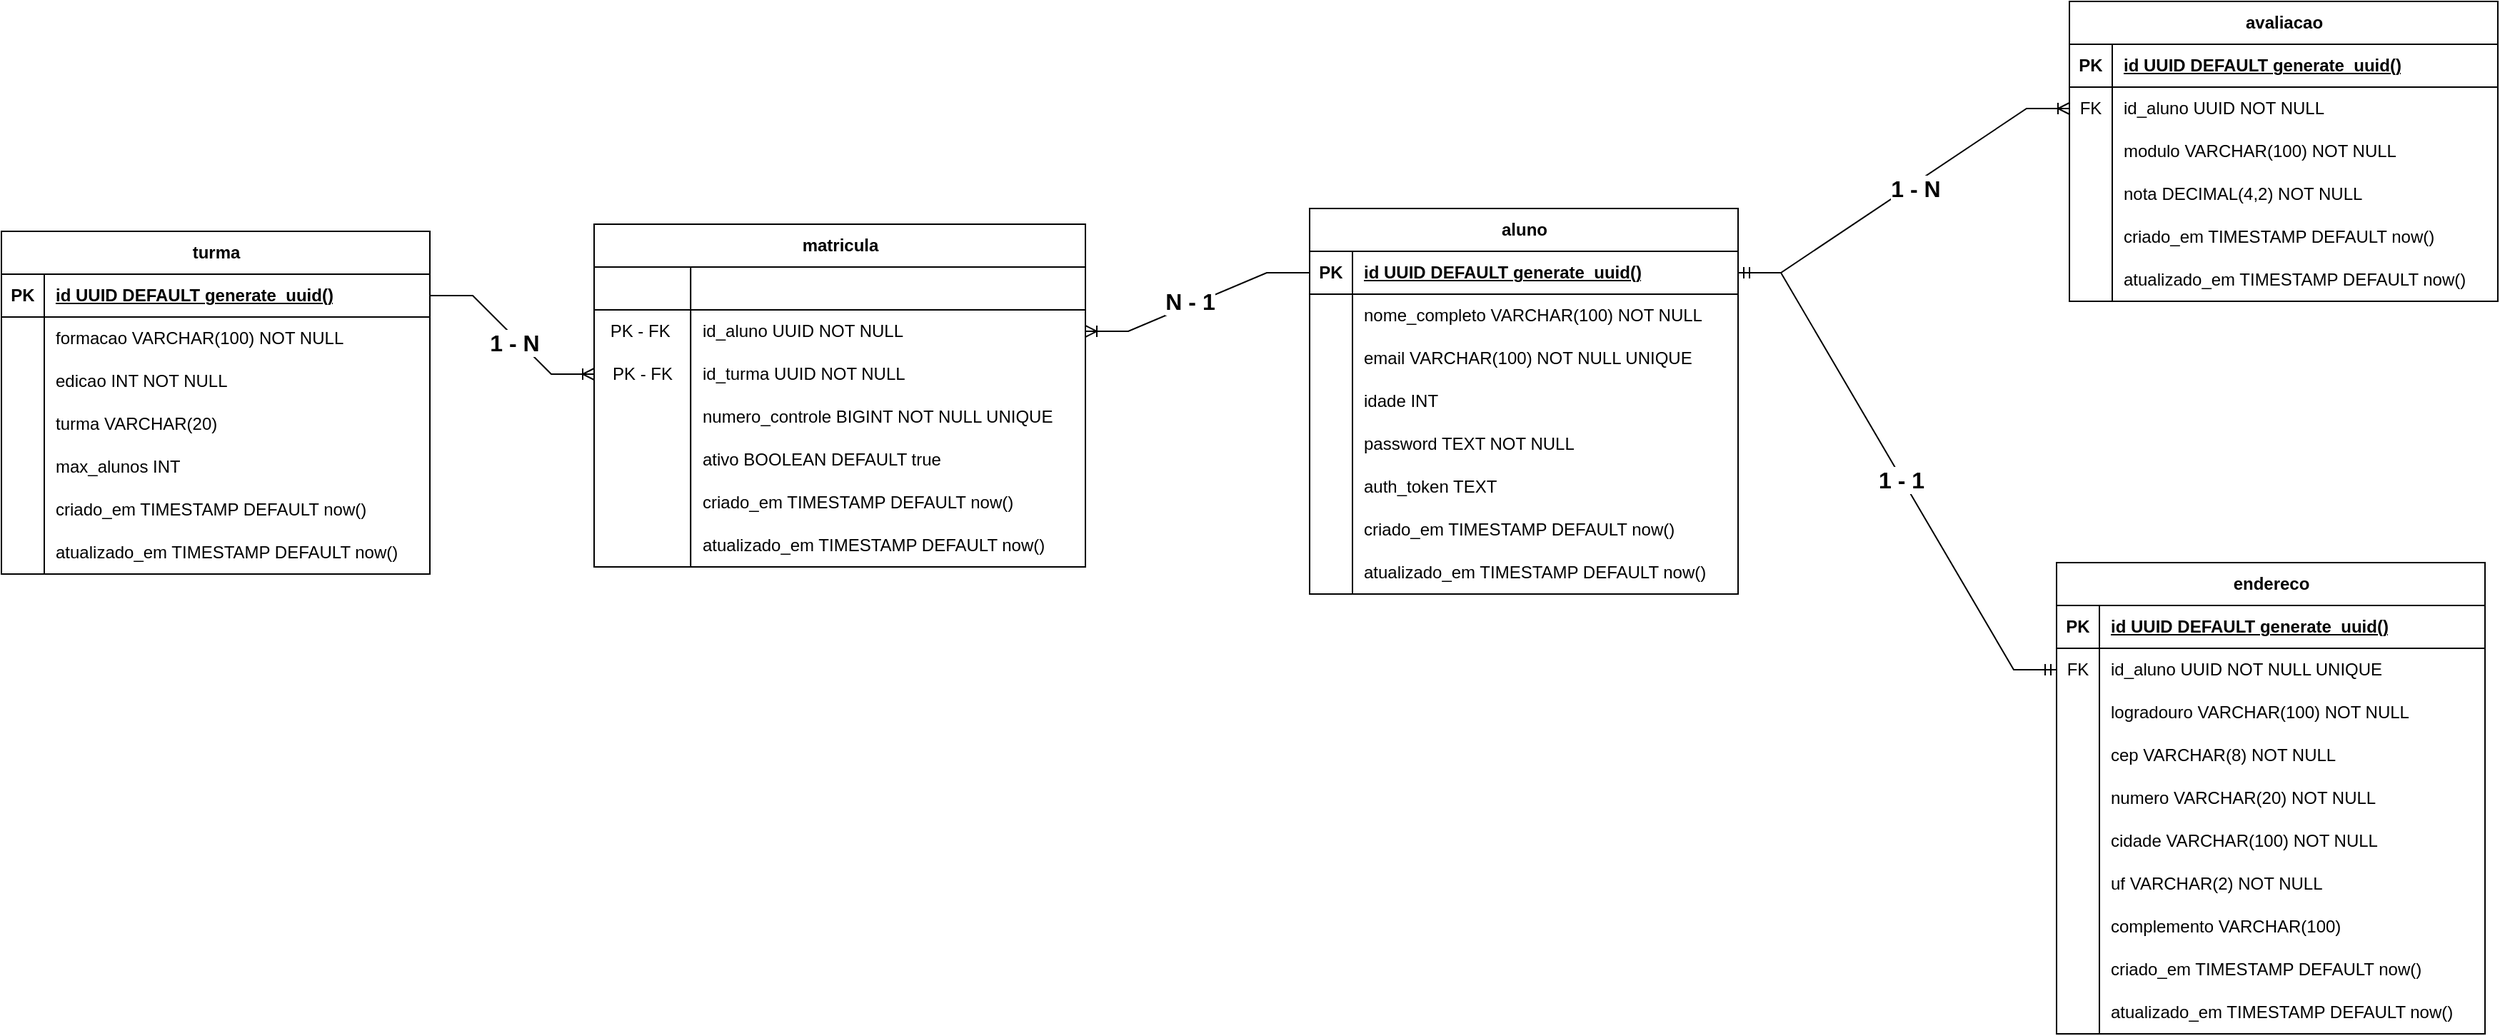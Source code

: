 <mxfile>
    <diagram name="Página-1" id="MQckvQsG49HHgghjXmhb">
        <mxGraphModel dx="1699" dy="747" grid="0" gridSize="10" guides="0" tooltips="1" connect="1" arrows="1" fold="1" page="0" pageScale="1" pageWidth="827" pageHeight="1169" math="0" shadow="0">
            <root>
                <mxCell id="0"/>
                <mxCell id="1" parent="0"/>
                <mxCell id="dk0z6_nSJrX1rPPUBmj8-1" value="aluno" style="shape=table;startSize=30;container=1;collapsible=1;childLayout=tableLayout;fixedRows=1;rowLines=0;fontStyle=1;align=center;resizeLast=1;html=1;" parent="1" vertex="1">
                    <mxGeometry x="-260" y="90" width="300" height="270" as="geometry"/>
                </mxCell>
                <mxCell id="dk0z6_nSJrX1rPPUBmj8-2" value="" style="shape=tableRow;horizontal=0;startSize=0;swimlaneHead=0;swimlaneBody=0;fillColor=none;collapsible=0;dropTarget=0;points=[[0,0.5],[1,0.5]];portConstraint=eastwest;top=0;left=0;right=0;bottom=1;" parent="dk0z6_nSJrX1rPPUBmj8-1" vertex="1">
                    <mxGeometry y="30" width="300" height="30" as="geometry"/>
                </mxCell>
                <mxCell id="dk0z6_nSJrX1rPPUBmj8-3" value="PK" style="shape=partialRectangle;connectable=0;fillColor=none;top=0;left=0;bottom=0;right=0;fontStyle=1;overflow=hidden;whiteSpace=wrap;html=1;" parent="dk0z6_nSJrX1rPPUBmj8-2" vertex="1">
                    <mxGeometry width="30" height="30" as="geometry">
                        <mxRectangle width="30" height="30" as="alternateBounds"/>
                    </mxGeometry>
                </mxCell>
                <mxCell id="dk0z6_nSJrX1rPPUBmj8-4" value="id UUID DEFAULT generate_uuid()" style="shape=partialRectangle;connectable=0;fillColor=none;top=0;left=0;bottom=0;right=0;align=left;spacingLeft=6;fontStyle=5;overflow=hidden;whiteSpace=wrap;html=1;" parent="dk0z6_nSJrX1rPPUBmj8-2" vertex="1">
                    <mxGeometry x="30" width="270" height="30" as="geometry">
                        <mxRectangle width="270" height="30" as="alternateBounds"/>
                    </mxGeometry>
                </mxCell>
                <mxCell id="dk0z6_nSJrX1rPPUBmj8-5" value="" style="shape=tableRow;horizontal=0;startSize=0;swimlaneHead=0;swimlaneBody=0;fillColor=none;collapsible=0;dropTarget=0;points=[[0,0.5],[1,0.5]];portConstraint=eastwest;top=0;left=0;right=0;bottom=0;" parent="dk0z6_nSJrX1rPPUBmj8-1" vertex="1">
                    <mxGeometry y="60" width="300" height="30" as="geometry"/>
                </mxCell>
                <mxCell id="dk0z6_nSJrX1rPPUBmj8-6" value="" style="shape=partialRectangle;connectable=0;fillColor=none;top=0;left=0;bottom=0;right=0;editable=1;overflow=hidden;whiteSpace=wrap;html=1;" parent="dk0z6_nSJrX1rPPUBmj8-5" vertex="1">
                    <mxGeometry width="30" height="30" as="geometry">
                        <mxRectangle width="30" height="30" as="alternateBounds"/>
                    </mxGeometry>
                </mxCell>
                <mxCell id="dk0z6_nSJrX1rPPUBmj8-7" value="nome_completo VARCHAR(100) NOT NULL" style="shape=partialRectangle;connectable=0;fillColor=none;top=0;left=0;bottom=0;right=0;align=left;spacingLeft=6;overflow=hidden;whiteSpace=wrap;html=1;" parent="dk0z6_nSJrX1rPPUBmj8-5" vertex="1">
                    <mxGeometry x="30" width="270" height="30" as="geometry">
                        <mxRectangle width="270" height="30" as="alternateBounds"/>
                    </mxGeometry>
                </mxCell>
                <mxCell id="dk0z6_nSJrX1rPPUBmj8-8" value="" style="shape=tableRow;horizontal=0;startSize=0;swimlaneHead=0;swimlaneBody=0;fillColor=none;collapsible=0;dropTarget=0;points=[[0,0.5],[1,0.5]];portConstraint=eastwest;top=0;left=0;right=0;bottom=0;" parent="dk0z6_nSJrX1rPPUBmj8-1" vertex="1">
                    <mxGeometry y="90" width="300" height="30" as="geometry"/>
                </mxCell>
                <mxCell id="dk0z6_nSJrX1rPPUBmj8-9" value="" style="shape=partialRectangle;connectable=0;fillColor=none;top=0;left=0;bottom=0;right=0;editable=1;overflow=hidden;whiteSpace=wrap;html=1;" parent="dk0z6_nSJrX1rPPUBmj8-8" vertex="1">
                    <mxGeometry width="30" height="30" as="geometry">
                        <mxRectangle width="30" height="30" as="alternateBounds"/>
                    </mxGeometry>
                </mxCell>
                <mxCell id="dk0z6_nSJrX1rPPUBmj8-10" value="email VARCHAR(100) NOT NULL UNIQUE" style="shape=partialRectangle;connectable=0;fillColor=none;top=0;left=0;bottom=0;right=0;align=left;spacingLeft=6;overflow=hidden;whiteSpace=wrap;html=1;" parent="dk0z6_nSJrX1rPPUBmj8-8" vertex="1">
                    <mxGeometry x="30" width="270" height="30" as="geometry">
                        <mxRectangle width="270" height="30" as="alternateBounds"/>
                    </mxGeometry>
                </mxCell>
                <mxCell id="dk0z6_nSJrX1rPPUBmj8-11" value="" style="shape=tableRow;horizontal=0;startSize=0;swimlaneHead=0;swimlaneBody=0;fillColor=none;collapsible=0;dropTarget=0;points=[[0,0.5],[1,0.5]];portConstraint=eastwest;top=0;left=0;right=0;bottom=0;" parent="dk0z6_nSJrX1rPPUBmj8-1" vertex="1">
                    <mxGeometry y="120" width="300" height="30" as="geometry"/>
                </mxCell>
                <mxCell id="dk0z6_nSJrX1rPPUBmj8-12" value="" style="shape=partialRectangle;connectable=0;fillColor=none;top=0;left=0;bottom=0;right=0;editable=1;overflow=hidden;whiteSpace=wrap;html=1;" parent="dk0z6_nSJrX1rPPUBmj8-11" vertex="1">
                    <mxGeometry width="30" height="30" as="geometry">
                        <mxRectangle width="30" height="30" as="alternateBounds"/>
                    </mxGeometry>
                </mxCell>
                <mxCell id="dk0z6_nSJrX1rPPUBmj8-13" value="idade INT" style="shape=partialRectangle;connectable=0;fillColor=none;top=0;left=0;bottom=0;right=0;align=left;spacingLeft=6;overflow=hidden;whiteSpace=wrap;html=1;" parent="dk0z6_nSJrX1rPPUBmj8-11" vertex="1">
                    <mxGeometry x="30" width="270" height="30" as="geometry">
                        <mxRectangle width="270" height="30" as="alternateBounds"/>
                    </mxGeometry>
                </mxCell>
                <mxCell id="dk0z6_nSJrX1rPPUBmj8-14" style="shape=tableRow;horizontal=0;startSize=0;swimlaneHead=0;swimlaneBody=0;fillColor=none;collapsible=0;dropTarget=0;points=[[0,0.5],[1,0.5]];portConstraint=eastwest;top=0;left=0;right=0;bottom=0;" parent="dk0z6_nSJrX1rPPUBmj8-1" vertex="1">
                    <mxGeometry y="150" width="300" height="30" as="geometry"/>
                </mxCell>
                <mxCell id="dk0z6_nSJrX1rPPUBmj8-15" style="shape=partialRectangle;connectable=0;fillColor=none;top=0;left=0;bottom=0;right=0;editable=1;overflow=hidden;whiteSpace=wrap;html=1;" parent="dk0z6_nSJrX1rPPUBmj8-14" vertex="1">
                    <mxGeometry width="30" height="30" as="geometry">
                        <mxRectangle width="30" height="30" as="alternateBounds"/>
                    </mxGeometry>
                </mxCell>
                <mxCell id="dk0z6_nSJrX1rPPUBmj8-16" value="password TEXT NOT NULL" style="shape=partialRectangle;connectable=0;fillColor=none;top=0;left=0;bottom=0;right=0;align=left;spacingLeft=6;overflow=hidden;whiteSpace=wrap;html=1;" parent="dk0z6_nSJrX1rPPUBmj8-14" vertex="1">
                    <mxGeometry x="30" width="270" height="30" as="geometry">
                        <mxRectangle width="270" height="30" as="alternateBounds"/>
                    </mxGeometry>
                </mxCell>
                <mxCell id="dk0z6_nSJrX1rPPUBmj8-26" style="shape=tableRow;horizontal=0;startSize=0;swimlaneHead=0;swimlaneBody=0;fillColor=none;collapsible=0;dropTarget=0;points=[[0,0.5],[1,0.5]];portConstraint=eastwest;top=0;left=0;right=0;bottom=0;" parent="dk0z6_nSJrX1rPPUBmj8-1" vertex="1">
                    <mxGeometry y="180" width="300" height="30" as="geometry"/>
                </mxCell>
                <mxCell id="dk0z6_nSJrX1rPPUBmj8-27" style="shape=partialRectangle;connectable=0;fillColor=none;top=0;left=0;bottom=0;right=0;editable=1;overflow=hidden;whiteSpace=wrap;html=1;" parent="dk0z6_nSJrX1rPPUBmj8-26" vertex="1">
                    <mxGeometry width="30" height="30" as="geometry">
                        <mxRectangle width="30" height="30" as="alternateBounds"/>
                    </mxGeometry>
                </mxCell>
                <mxCell id="dk0z6_nSJrX1rPPUBmj8-28" value="auth_token TEXT" style="shape=partialRectangle;connectable=0;fillColor=none;top=0;left=0;bottom=0;right=0;align=left;spacingLeft=6;overflow=hidden;whiteSpace=wrap;html=1;" parent="dk0z6_nSJrX1rPPUBmj8-26" vertex="1">
                    <mxGeometry x="30" width="270" height="30" as="geometry">
                        <mxRectangle width="270" height="30" as="alternateBounds"/>
                    </mxGeometry>
                </mxCell>
                <mxCell id="dk0z6_nSJrX1rPPUBmj8-17" style="shape=tableRow;horizontal=0;startSize=0;swimlaneHead=0;swimlaneBody=0;fillColor=none;collapsible=0;dropTarget=0;points=[[0,0.5],[1,0.5]];portConstraint=eastwest;top=0;left=0;right=0;bottom=0;" parent="dk0z6_nSJrX1rPPUBmj8-1" vertex="1">
                    <mxGeometry y="210" width="300" height="30" as="geometry"/>
                </mxCell>
                <mxCell id="dk0z6_nSJrX1rPPUBmj8-18" style="shape=partialRectangle;connectable=0;fillColor=none;top=0;left=0;bottom=0;right=0;editable=1;overflow=hidden;whiteSpace=wrap;html=1;" parent="dk0z6_nSJrX1rPPUBmj8-17" vertex="1">
                    <mxGeometry width="30" height="30" as="geometry">
                        <mxRectangle width="30" height="30" as="alternateBounds"/>
                    </mxGeometry>
                </mxCell>
                <mxCell id="dk0z6_nSJrX1rPPUBmj8-19" value="criado_em TIMESTAMP DEFAULT now()" style="shape=partialRectangle;connectable=0;fillColor=none;top=0;left=0;bottom=0;right=0;align=left;spacingLeft=6;overflow=hidden;whiteSpace=wrap;html=1;" parent="dk0z6_nSJrX1rPPUBmj8-17" vertex="1">
                    <mxGeometry x="30" width="270" height="30" as="geometry">
                        <mxRectangle width="270" height="30" as="alternateBounds"/>
                    </mxGeometry>
                </mxCell>
                <mxCell id="dk0z6_nSJrX1rPPUBmj8-20" style="shape=tableRow;horizontal=0;startSize=0;swimlaneHead=0;swimlaneBody=0;fillColor=none;collapsible=0;dropTarget=0;points=[[0,0.5],[1,0.5]];portConstraint=eastwest;top=0;left=0;right=0;bottom=0;" parent="dk0z6_nSJrX1rPPUBmj8-1" vertex="1">
                    <mxGeometry y="240" width="300" height="30" as="geometry"/>
                </mxCell>
                <mxCell id="dk0z6_nSJrX1rPPUBmj8-21" style="shape=partialRectangle;connectable=0;fillColor=none;top=0;left=0;bottom=0;right=0;editable=1;overflow=hidden;whiteSpace=wrap;html=1;" parent="dk0z6_nSJrX1rPPUBmj8-20" vertex="1">
                    <mxGeometry width="30" height="30" as="geometry">
                        <mxRectangle width="30" height="30" as="alternateBounds"/>
                    </mxGeometry>
                </mxCell>
                <mxCell id="dk0z6_nSJrX1rPPUBmj8-22" value="atualizado_em TIMESTAMP DEFAULT now()" style="shape=partialRectangle;connectable=0;fillColor=none;top=0;left=0;bottom=0;right=0;align=left;spacingLeft=6;overflow=hidden;whiteSpace=wrap;html=1;" parent="dk0z6_nSJrX1rPPUBmj8-20" vertex="1">
                    <mxGeometry x="30" width="270" height="30" as="geometry">
                        <mxRectangle width="270" height="30" as="alternateBounds"/>
                    </mxGeometry>
                </mxCell>
                <mxCell id="dk0z6_nSJrX1rPPUBmj8-29" value="endereco" style="shape=table;startSize=30;container=1;collapsible=1;childLayout=tableLayout;fixedRows=1;rowLines=0;fontStyle=1;align=center;resizeLast=1;html=1;" parent="1" vertex="1">
                    <mxGeometry x="263" y="338" width="300" height="330" as="geometry"/>
                </mxCell>
                <mxCell id="dk0z6_nSJrX1rPPUBmj8-30" value="" style="shape=tableRow;horizontal=0;startSize=0;swimlaneHead=0;swimlaneBody=0;fillColor=none;collapsible=0;dropTarget=0;points=[[0,0.5],[1,0.5]];portConstraint=eastwest;top=0;left=0;right=0;bottom=1;" parent="dk0z6_nSJrX1rPPUBmj8-29" vertex="1">
                    <mxGeometry y="30" width="300" height="30" as="geometry"/>
                </mxCell>
                <mxCell id="dk0z6_nSJrX1rPPUBmj8-31" value="PK" style="shape=partialRectangle;connectable=0;fillColor=none;top=0;left=0;bottom=0;right=0;fontStyle=1;overflow=hidden;whiteSpace=wrap;html=1;" parent="dk0z6_nSJrX1rPPUBmj8-30" vertex="1">
                    <mxGeometry width="30" height="30" as="geometry">
                        <mxRectangle width="30" height="30" as="alternateBounds"/>
                    </mxGeometry>
                </mxCell>
                <mxCell id="dk0z6_nSJrX1rPPUBmj8-32" value="id UUID DEFAULT generate_uuid()" style="shape=partialRectangle;connectable=0;fillColor=none;top=0;left=0;bottom=0;right=0;align=left;spacingLeft=6;fontStyle=5;overflow=hidden;whiteSpace=wrap;html=1;" parent="dk0z6_nSJrX1rPPUBmj8-30" vertex="1">
                    <mxGeometry x="30" width="270" height="30" as="geometry">
                        <mxRectangle width="270" height="30" as="alternateBounds"/>
                    </mxGeometry>
                </mxCell>
                <mxCell id="dk0z6_nSJrX1rPPUBmj8-61" style="shape=tableRow;horizontal=0;startSize=0;swimlaneHead=0;swimlaneBody=0;fillColor=none;collapsible=0;dropTarget=0;points=[[0,0.5],[1,0.5]];portConstraint=eastwest;top=0;left=0;right=0;bottom=0;" parent="dk0z6_nSJrX1rPPUBmj8-29" vertex="1">
                    <mxGeometry y="60" width="300" height="30" as="geometry"/>
                </mxCell>
                <mxCell id="dk0z6_nSJrX1rPPUBmj8-62" value="FK" style="shape=partialRectangle;connectable=0;fillColor=none;top=0;left=0;bottom=0;right=0;editable=1;overflow=hidden;whiteSpace=wrap;html=1;" parent="dk0z6_nSJrX1rPPUBmj8-61" vertex="1">
                    <mxGeometry width="30" height="30" as="geometry">
                        <mxRectangle width="30" height="30" as="alternateBounds"/>
                    </mxGeometry>
                </mxCell>
                <mxCell id="dk0z6_nSJrX1rPPUBmj8-63" value="id_aluno UUID NOT NULL UNIQUE" style="shape=partialRectangle;connectable=0;fillColor=none;top=0;left=0;bottom=0;right=0;align=left;spacingLeft=6;overflow=hidden;whiteSpace=wrap;html=1;" parent="dk0z6_nSJrX1rPPUBmj8-61" vertex="1">
                    <mxGeometry x="30" width="270" height="30" as="geometry">
                        <mxRectangle width="270" height="30" as="alternateBounds"/>
                    </mxGeometry>
                </mxCell>
                <mxCell id="dk0z6_nSJrX1rPPUBmj8-33" value="" style="shape=tableRow;horizontal=0;startSize=0;swimlaneHead=0;swimlaneBody=0;fillColor=none;collapsible=0;dropTarget=0;points=[[0,0.5],[1,0.5]];portConstraint=eastwest;top=0;left=0;right=0;bottom=0;" parent="dk0z6_nSJrX1rPPUBmj8-29" vertex="1">
                    <mxGeometry y="90" width="300" height="30" as="geometry"/>
                </mxCell>
                <mxCell id="dk0z6_nSJrX1rPPUBmj8-34" value="" style="shape=partialRectangle;connectable=0;fillColor=none;top=0;left=0;bottom=0;right=0;editable=1;overflow=hidden;whiteSpace=wrap;html=1;" parent="dk0z6_nSJrX1rPPUBmj8-33" vertex="1">
                    <mxGeometry width="30" height="30" as="geometry">
                        <mxRectangle width="30" height="30" as="alternateBounds"/>
                    </mxGeometry>
                </mxCell>
                <mxCell id="dk0z6_nSJrX1rPPUBmj8-35" value="logradouro VARCHAR(100) NOT NULL" style="shape=partialRectangle;connectable=0;fillColor=none;top=0;left=0;bottom=0;right=0;align=left;spacingLeft=6;overflow=hidden;whiteSpace=wrap;html=1;" parent="dk0z6_nSJrX1rPPUBmj8-33" vertex="1">
                    <mxGeometry x="30" width="270" height="30" as="geometry">
                        <mxRectangle width="270" height="30" as="alternateBounds"/>
                    </mxGeometry>
                </mxCell>
                <mxCell id="dk0z6_nSJrX1rPPUBmj8-36" value="" style="shape=tableRow;horizontal=0;startSize=0;swimlaneHead=0;swimlaneBody=0;fillColor=none;collapsible=0;dropTarget=0;points=[[0,0.5],[1,0.5]];portConstraint=eastwest;top=0;left=0;right=0;bottom=0;" parent="dk0z6_nSJrX1rPPUBmj8-29" vertex="1">
                    <mxGeometry y="120" width="300" height="30" as="geometry"/>
                </mxCell>
                <mxCell id="dk0z6_nSJrX1rPPUBmj8-37" value="" style="shape=partialRectangle;connectable=0;fillColor=none;top=0;left=0;bottom=0;right=0;editable=1;overflow=hidden;whiteSpace=wrap;html=1;" parent="dk0z6_nSJrX1rPPUBmj8-36" vertex="1">
                    <mxGeometry width="30" height="30" as="geometry">
                        <mxRectangle width="30" height="30" as="alternateBounds"/>
                    </mxGeometry>
                </mxCell>
                <mxCell id="dk0z6_nSJrX1rPPUBmj8-38" value="cep VARCHAR(8) NOT NULL" style="shape=partialRectangle;connectable=0;fillColor=none;top=0;left=0;bottom=0;right=0;align=left;spacingLeft=6;overflow=hidden;whiteSpace=wrap;html=1;" parent="dk0z6_nSJrX1rPPUBmj8-36" vertex="1">
                    <mxGeometry x="30" width="270" height="30" as="geometry">
                        <mxRectangle width="270" height="30" as="alternateBounds"/>
                    </mxGeometry>
                </mxCell>
                <mxCell id="dk0z6_nSJrX1rPPUBmj8-39" value="" style="shape=tableRow;horizontal=0;startSize=0;swimlaneHead=0;swimlaneBody=0;fillColor=none;collapsible=0;dropTarget=0;points=[[0,0.5],[1,0.5]];portConstraint=eastwest;top=0;left=0;right=0;bottom=0;" parent="dk0z6_nSJrX1rPPUBmj8-29" vertex="1">
                    <mxGeometry y="150" width="300" height="30" as="geometry"/>
                </mxCell>
                <mxCell id="dk0z6_nSJrX1rPPUBmj8-40" value="" style="shape=partialRectangle;connectable=0;fillColor=none;top=0;left=0;bottom=0;right=0;editable=1;overflow=hidden;whiteSpace=wrap;html=1;" parent="dk0z6_nSJrX1rPPUBmj8-39" vertex="1">
                    <mxGeometry width="30" height="30" as="geometry">
                        <mxRectangle width="30" height="30" as="alternateBounds"/>
                    </mxGeometry>
                </mxCell>
                <mxCell id="dk0z6_nSJrX1rPPUBmj8-41" value="numero VARCHAR(20) NOT NULL" style="shape=partialRectangle;connectable=0;fillColor=none;top=0;left=0;bottom=0;right=0;align=left;spacingLeft=6;overflow=hidden;whiteSpace=wrap;html=1;" parent="dk0z6_nSJrX1rPPUBmj8-39" vertex="1">
                    <mxGeometry x="30" width="270" height="30" as="geometry">
                        <mxRectangle width="270" height="30" as="alternateBounds"/>
                    </mxGeometry>
                </mxCell>
                <mxCell id="dk0z6_nSJrX1rPPUBmj8-42" style="shape=tableRow;horizontal=0;startSize=0;swimlaneHead=0;swimlaneBody=0;fillColor=none;collapsible=0;dropTarget=0;points=[[0,0.5],[1,0.5]];portConstraint=eastwest;top=0;left=0;right=0;bottom=0;" parent="dk0z6_nSJrX1rPPUBmj8-29" vertex="1">
                    <mxGeometry y="180" width="300" height="30" as="geometry"/>
                </mxCell>
                <mxCell id="dk0z6_nSJrX1rPPUBmj8-43" style="shape=partialRectangle;connectable=0;fillColor=none;top=0;left=0;bottom=0;right=0;editable=1;overflow=hidden;whiteSpace=wrap;html=1;" parent="dk0z6_nSJrX1rPPUBmj8-42" vertex="1">
                    <mxGeometry width="30" height="30" as="geometry">
                        <mxRectangle width="30" height="30" as="alternateBounds"/>
                    </mxGeometry>
                </mxCell>
                <mxCell id="dk0z6_nSJrX1rPPUBmj8-44" value="cidade VARCHAR(100) NOT NULL" style="shape=partialRectangle;connectable=0;fillColor=none;top=0;left=0;bottom=0;right=0;align=left;spacingLeft=6;overflow=hidden;whiteSpace=wrap;html=1;" parent="dk0z6_nSJrX1rPPUBmj8-42" vertex="1">
                    <mxGeometry x="30" width="270" height="30" as="geometry">
                        <mxRectangle width="270" height="30" as="alternateBounds"/>
                    </mxGeometry>
                </mxCell>
                <mxCell id="dk0z6_nSJrX1rPPUBmj8-58" style="shape=tableRow;horizontal=0;startSize=0;swimlaneHead=0;swimlaneBody=0;fillColor=none;collapsible=0;dropTarget=0;points=[[0,0.5],[1,0.5]];portConstraint=eastwest;top=0;left=0;right=0;bottom=0;" parent="dk0z6_nSJrX1rPPUBmj8-29" vertex="1">
                    <mxGeometry y="210" width="300" height="30" as="geometry"/>
                </mxCell>
                <mxCell id="dk0z6_nSJrX1rPPUBmj8-59" style="shape=partialRectangle;connectable=0;fillColor=none;top=0;left=0;bottom=0;right=0;editable=1;overflow=hidden;whiteSpace=wrap;html=1;" parent="dk0z6_nSJrX1rPPUBmj8-58" vertex="1">
                    <mxGeometry width="30" height="30" as="geometry">
                        <mxRectangle width="30" height="30" as="alternateBounds"/>
                    </mxGeometry>
                </mxCell>
                <mxCell id="dk0z6_nSJrX1rPPUBmj8-60" value="uf VARCHAR(2) NOT NULL" style="shape=partialRectangle;connectable=0;fillColor=none;top=0;left=0;bottom=0;right=0;align=left;spacingLeft=6;overflow=hidden;whiteSpace=wrap;html=1;" parent="dk0z6_nSJrX1rPPUBmj8-58" vertex="1">
                    <mxGeometry x="30" width="270" height="30" as="geometry">
                        <mxRectangle width="270" height="30" as="alternateBounds"/>
                    </mxGeometry>
                </mxCell>
                <mxCell id="dk0z6_nSJrX1rPPUBmj8-55" style="shape=tableRow;horizontal=0;startSize=0;swimlaneHead=0;swimlaneBody=0;fillColor=none;collapsible=0;dropTarget=0;points=[[0,0.5],[1,0.5]];portConstraint=eastwest;top=0;left=0;right=0;bottom=0;" parent="dk0z6_nSJrX1rPPUBmj8-29" vertex="1">
                    <mxGeometry y="240" width="300" height="30" as="geometry"/>
                </mxCell>
                <mxCell id="dk0z6_nSJrX1rPPUBmj8-56" style="shape=partialRectangle;connectable=0;fillColor=none;top=0;left=0;bottom=0;right=0;editable=1;overflow=hidden;whiteSpace=wrap;html=1;" parent="dk0z6_nSJrX1rPPUBmj8-55" vertex="1">
                    <mxGeometry width="30" height="30" as="geometry">
                        <mxRectangle width="30" height="30" as="alternateBounds"/>
                    </mxGeometry>
                </mxCell>
                <mxCell id="dk0z6_nSJrX1rPPUBmj8-57" value="complemento VARCHAR(100)" style="shape=partialRectangle;connectable=0;fillColor=none;top=0;left=0;bottom=0;right=0;align=left;spacingLeft=6;overflow=hidden;whiteSpace=wrap;html=1;" parent="dk0z6_nSJrX1rPPUBmj8-55" vertex="1">
                    <mxGeometry x="30" width="270" height="30" as="geometry">
                        <mxRectangle width="270" height="30" as="alternateBounds"/>
                    </mxGeometry>
                </mxCell>
                <mxCell id="dk0z6_nSJrX1rPPUBmj8-48" style="shape=tableRow;horizontal=0;startSize=0;swimlaneHead=0;swimlaneBody=0;fillColor=none;collapsible=0;dropTarget=0;points=[[0,0.5],[1,0.5]];portConstraint=eastwest;top=0;left=0;right=0;bottom=0;" parent="dk0z6_nSJrX1rPPUBmj8-29" vertex="1">
                    <mxGeometry y="270" width="300" height="30" as="geometry"/>
                </mxCell>
                <mxCell id="dk0z6_nSJrX1rPPUBmj8-49" style="shape=partialRectangle;connectable=0;fillColor=none;top=0;left=0;bottom=0;right=0;editable=1;overflow=hidden;whiteSpace=wrap;html=1;" parent="dk0z6_nSJrX1rPPUBmj8-48" vertex="1">
                    <mxGeometry width="30" height="30" as="geometry">
                        <mxRectangle width="30" height="30" as="alternateBounds"/>
                    </mxGeometry>
                </mxCell>
                <mxCell id="dk0z6_nSJrX1rPPUBmj8-50" value="criado_em TIMESTAMP DEFAULT now()" style="shape=partialRectangle;connectable=0;fillColor=none;top=0;left=0;bottom=0;right=0;align=left;spacingLeft=6;overflow=hidden;whiteSpace=wrap;html=1;" parent="dk0z6_nSJrX1rPPUBmj8-48" vertex="1">
                    <mxGeometry x="30" width="270" height="30" as="geometry">
                        <mxRectangle width="270" height="30" as="alternateBounds"/>
                    </mxGeometry>
                </mxCell>
                <mxCell id="dk0z6_nSJrX1rPPUBmj8-51" style="shape=tableRow;horizontal=0;startSize=0;swimlaneHead=0;swimlaneBody=0;fillColor=none;collapsible=0;dropTarget=0;points=[[0,0.5],[1,0.5]];portConstraint=eastwest;top=0;left=0;right=0;bottom=0;" parent="dk0z6_nSJrX1rPPUBmj8-29" vertex="1">
                    <mxGeometry y="300" width="300" height="30" as="geometry"/>
                </mxCell>
                <mxCell id="dk0z6_nSJrX1rPPUBmj8-52" style="shape=partialRectangle;connectable=0;fillColor=none;top=0;left=0;bottom=0;right=0;editable=1;overflow=hidden;whiteSpace=wrap;html=1;" parent="dk0z6_nSJrX1rPPUBmj8-51" vertex="1">
                    <mxGeometry width="30" height="30" as="geometry">
                        <mxRectangle width="30" height="30" as="alternateBounds"/>
                    </mxGeometry>
                </mxCell>
                <mxCell id="dk0z6_nSJrX1rPPUBmj8-53" value="atualizado_em TIMESTAMP DEFAULT now()" style="shape=partialRectangle;connectable=0;fillColor=none;top=0;left=0;bottom=0;right=0;align=left;spacingLeft=6;overflow=hidden;whiteSpace=wrap;html=1;" parent="dk0z6_nSJrX1rPPUBmj8-51" vertex="1">
                    <mxGeometry x="30" width="270" height="30" as="geometry">
                        <mxRectangle width="270" height="30" as="alternateBounds"/>
                    </mxGeometry>
                </mxCell>
                <mxCell id="dk0z6_nSJrX1rPPUBmj8-64" value="avaliacao" style="shape=table;startSize=30;container=1;collapsible=1;childLayout=tableLayout;fixedRows=1;rowLines=0;fontStyle=1;align=center;resizeLast=1;html=1;" parent="1" vertex="1">
                    <mxGeometry x="272" y="-55" width="300" height="210" as="geometry"/>
                </mxCell>
                <mxCell id="dk0z6_nSJrX1rPPUBmj8-65" value="" style="shape=tableRow;horizontal=0;startSize=0;swimlaneHead=0;swimlaneBody=0;fillColor=none;collapsible=0;dropTarget=0;points=[[0,0.5],[1,0.5]];portConstraint=eastwest;top=0;left=0;right=0;bottom=1;" parent="dk0z6_nSJrX1rPPUBmj8-64" vertex="1">
                    <mxGeometry y="30" width="300" height="30" as="geometry"/>
                </mxCell>
                <mxCell id="dk0z6_nSJrX1rPPUBmj8-66" value="PK" style="shape=partialRectangle;connectable=0;fillColor=none;top=0;left=0;bottom=0;right=0;fontStyle=1;overflow=hidden;whiteSpace=wrap;html=1;" parent="dk0z6_nSJrX1rPPUBmj8-65" vertex="1">
                    <mxGeometry width="30" height="30" as="geometry">
                        <mxRectangle width="30" height="30" as="alternateBounds"/>
                    </mxGeometry>
                </mxCell>
                <mxCell id="dk0z6_nSJrX1rPPUBmj8-67" value="id UUID DEFAULT generate_uuid()" style="shape=partialRectangle;connectable=0;fillColor=none;top=0;left=0;bottom=0;right=0;align=left;spacingLeft=6;fontStyle=5;overflow=hidden;whiteSpace=wrap;html=1;" parent="dk0z6_nSJrX1rPPUBmj8-65" vertex="1">
                    <mxGeometry x="30" width="270" height="30" as="geometry">
                        <mxRectangle width="270" height="30" as="alternateBounds"/>
                    </mxGeometry>
                </mxCell>
                <mxCell id="dk0z6_nSJrX1rPPUBmj8-68" style="shape=tableRow;horizontal=0;startSize=0;swimlaneHead=0;swimlaneBody=0;fillColor=none;collapsible=0;dropTarget=0;points=[[0,0.5],[1,0.5]];portConstraint=eastwest;top=0;left=0;right=0;bottom=0;" parent="dk0z6_nSJrX1rPPUBmj8-64" vertex="1">
                    <mxGeometry y="60" width="300" height="30" as="geometry"/>
                </mxCell>
                <mxCell id="dk0z6_nSJrX1rPPUBmj8-69" value="FK" style="shape=partialRectangle;connectable=0;fillColor=none;top=0;left=0;bottom=0;right=0;editable=1;overflow=hidden;whiteSpace=wrap;html=1;" parent="dk0z6_nSJrX1rPPUBmj8-68" vertex="1">
                    <mxGeometry width="30" height="30" as="geometry">
                        <mxRectangle width="30" height="30" as="alternateBounds"/>
                    </mxGeometry>
                </mxCell>
                <mxCell id="dk0z6_nSJrX1rPPUBmj8-70" value="id_aluno UUID NOT NULL" style="shape=partialRectangle;connectable=0;fillColor=none;top=0;left=0;bottom=0;right=0;align=left;spacingLeft=6;overflow=hidden;whiteSpace=wrap;html=1;" parent="dk0z6_nSJrX1rPPUBmj8-68" vertex="1">
                    <mxGeometry x="30" width="270" height="30" as="geometry">
                        <mxRectangle width="270" height="30" as="alternateBounds"/>
                    </mxGeometry>
                </mxCell>
                <mxCell id="dk0z6_nSJrX1rPPUBmj8-71" value="" style="shape=tableRow;horizontal=0;startSize=0;swimlaneHead=0;swimlaneBody=0;fillColor=none;collapsible=0;dropTarget=0;points=[[0,0.5],[1,0.5]];portConstraint=eastwest;top=0;left=0;right=0;bottom=0;" parent="dk0z6_nSJrX1rPPUBmj8-64" vertex="1">
                    <mxGeometry y="90" width="300" height="30" as="geometry"/>
                </mxCell>
                <mxCell id="dk0z6_nSJrX1rPPUBmj8-72" value="" style="shape=partialRectangle;connectable=0;fillColor=none;top=0;left=0;bottom=0;right=0;editable=1;overflow=hidden;whiteSpace=wrap;html=1;" parent="dk0z6_nSJrX1rPPUBmj8-71" vertex="1">
                    <mxGeometry width="30" height="30" as="geometry">
                        <mxRectangle width="30" height="30" as="alternateBounds"/>
                    </mxGeometry>
                </mxCell>
                <mxCell id="dk0z6_nSJrX1rPPUBmj8-73" value="modulo VARCHAR(100) NOT NULL" style="shape=partialRectangle;connectable=0;fillColor=none;top=0;left=0;bottom=0;right=0;align=left;spacingLeft=6;overflow=hidden;whiteSpace=wrap;html=1;" parent="dk0z6_nSJrX1rPPUBmj8-71" vertex="1">
                    <mxGeometry x="30" width="270" height="30" as="geometry">
                        <mxRectangle width="270" height="30" as="alternateBounds"/>
                    </mxGeometry>
                </mxCell>
                <mxCell id="dk0z6_nSJrX1rPPUBmj8-74" value="" style="shape=tableRow;horizontal=0;startSize=0;swimlaneHead=0;swimlaneBody=0;fillColor=none;collapsible=0;dropTarget=0;points=[[0,0.5],[1,0.5]];portConstraint=eastwest;top=0;left=0;right=0;bottom=0;" parent="dk0z6_nSJrX1rPPUBmj8-64" vertex="1">
                    <mxGeometry y="120" width="300" height="30" as="geometry"/>
                </mxCell>
                <mxCell id="dk0z6_nSJrX1rPPUBmj8-75" value="" style="shape=partialRectangle;connectable=0;fillColor=none;top=0;left=0;bottom=0;right=0;editable=1;overflow=hidden;whiteSpace=wrap;html=1;" parent="dk0z6_nSJrX1rPPUBmj8-74" vertex="1">
                    <mxGeometry width="30" height="30" as="geometry">
                        <mxRectangle width="30" height="30" as="alternateBounds"/>
                    </mxGeometry>
                </mxCell>
                <mxCell id="dk0z6_nSJrX1rPPUBmj8-76" value="nota DECIMAL(4,2) NOT NULL" style="shape=partialRectangle;connectable=0;fillColor=none;top=0;left=0;bottom=0;right=0;align=left;spacingLeft=6;overflow=hidden;whiteSpace=wrap;html=1;" parent="dk0z6_nSJrX1rPPUBmj8-74" vertex="1">
                    <mxGeometry x="30" width="270" height="30" as="geometry">
                        <mxRectangle width="270" height="30" as="alternateBounds"/>
                    </mxGeometry>
                </mxCell>
                <mxCell id="dk0z6_nSJrX1rPPUBmj8-89" style="shape=tableRow;horizontal=0;startSize=0;swimlaneHead=0;swimlaneBody=0;fillColor=none;collapsible=0;dropTarget=0;points=[[0,0.5],[1,0.5]];portConstraint=eastwest;top=0;left=0;right=0;bottom=0;" parent="dk0z6_nSJrX1rPPUBmj8-64" vertex="1">
                    <mxGeometry y="150" width="300" height="30" as="geometry"/>
                </mxCell>
                <mxCell id="dk0z6_nSJrX1rPPUBmj8-90" style="shape=partialRectangle;connectable=0;fillColor=none;top=0;left=0;bottom=0;right=0;editable=1;overflow=hidden;whiteSpace=wrap;html=1;" parent="dk0z6_nSJrX1rPPUBmj8-89" vertex="1">
                    <mxGeometry width="30" height="30" as="geometry">
                        <mxRectangle width="30" height="30" as="alternateBounds"/>
                    </mxGeometry>
                </mxCell>
                <mxCell id="dk0z6_nSJrX1rPPUBmj8-91" value="criado_em TIMESTAMP DEFAULT now()" style="shape=partialRectangle;connectable=0;fillColor=none;top=0;left=0;bottom=0;right=0;align=left;spacingLeft=6;overflow=hidden;whiteSpace=wrap;html=1;" parent="dk0z6_nSJrX1rPPUBmj8-89" vertex="1">
                    <mxGeometry x="30" width="270" height="30" as="geometry">
                        <mxRectangle width="270" height="30" as="alternateBounds"/>
                    </mxGeometry>
                </mxCell>
                <mxCell id="dk0z6_nSJrX1rPPUBmj8-92" style="shape=tableRow;horizontal=0;startSize=0;swimlaneHead=0;swimlaneBody=0;fillColor=none;collapsible=0;dropTarget=0;points=[[0,0.5],[1,0.5]];portConstraint=eastwest;top=0;left=0;right=0;bottom=0;" parent="dk0z6_nSJrX1rPPUBmj8-64" vertex="1">
                    <mxGeometry y="180" width="300" height="30" as="geometry"/>
                </mxCell>
                <mxCell id="dk0z6_nSJrX1rPPUBmj8-93" style="shape=partialRectangle;connectable=0;fillColor=none;top=0;left=0;bottom=0;right=0;editable=1;overflow=hidden;whiteSpace=wrap;html=1;" parent="dk0z6_nSJrX1rPPUBmj8-92" vertex="1">
                    <mxGeometry width="30" height="30" as="geometry">
                        <mxRectangle width="30" height="30" as="alternateBounds"/>
                    </mxGeometry>
                </mxCell>
                <mxCell id="dk0z6_nSJrX1rPPUBmj8-94" value="atualizado_em TIMESTAMP DEFAULT now()" style="shape=partialRectangle;connectable=0;fillColor=none;top=0;left=0;bottom=0;right=0;align=left;spacingLeft=6;overflow=hidden;whiteSpace=wrap;html=1;" parent="dk0z6_nSJrX1rPPUBmj8-92" vertex="1">
                    <mxGeometry x="30" width="270" height="30" as="geometry">
                        <mxRectangle width="270" height="30" as="alternateBounds"/>
                    </mxGeometry>
                </mxCell>
                <mxCell id="dk0z6_nSJrX1rPPUBmj8-96" value="" style="edgeStyle=entityRelationEdgeStyle;fontSize=12;html=1;endArrow=ERoneToMany;rounded=0;" parent="1" source="dk0z6_nSJrX1rPPUBmj8-2" target="dk0z6_nSJrX1rPPUBmj8-68" edge="1">
                    <mxGeometry width="100" height="100" relative="1" as="geometry">
                        <mxPoint x="180" y="320" as="sourcePoint"/>
                        <mxPoint x="280" y="220" as="targetPoint"/>
                    </mxGeometry>
                </mxCell>
                <mxCell id="P0CraotJ-d7IBRiCWGUE-50" value="&lt;b&gt;&lt;font style=&quot;font-size: 16px;&quot;&gt;1 - N&lt;/font&gt;&lt;/b&gt;" style="edgeLabel;html=1;align=center;verticalAlign=middle;resizable=0;points=[];" parent="dk0z6_nSJrX1rPPUBmj8-96" connectable="0" vertex="1">
                    <mxGeometry x="0.058" y="-3" relative="1" as="geometry">
                        <mxPoint as="offset"/>
                    </mxGeometry>
                </mxCell>
                <mxCell id="dk0z6_nSJrX1rPPUBmj8-97" value="" style="edgeStyle=entityRelationEdgeStyle;fontSize=12;html=1;endArrow=ERmandOne;startArrow=ERmandOne;rounded=0;" parent="1" source="dk0z6_nSJrX1rPPUBmj8-61" target="dk0z6_nSJrX1rPPUBmj8-2" edge="1">
                    <mxGeometry width="100" height="100" relative="1" as="geometry">
                        <mxPoint y="320" as="sourcePoint"/>
                        <mxPoint x="100" y="220" as="targetPoint"/>
                        <Array as="points">
                            <mxPoint x="-347" y="371"/>
                        </Array>
                    </mxGeometry>
                </mxCell>
                <mxCell id="P0CraotJ-d7IBRiCWGUE-51" value="&lt;font size=&quot;1&quot; style=&quot;&quot;&gt;&lt;b style=&quot;font-size: 16px;&quot;&gt;1 - 1&lt;/b&gt;&lt;/font&gt;" style="edgeLabel;html=1;align=center;verticalAlign=middle;resizable=0;points=[];" parent="dk0z6_nSJrX1rPPUBmj8-97" connectable="0" vertex="1">
                    <mxGeometry x="-0.031" y="1" relative="1" as="geometry">
                        <mxPoint as="offset"/>
                    </mxGeometry>
                </mxCell>
                <mxCell id="P0CraotJ-d7IBRiCWGUE-1" value="turma" style="shape=table;startSize=30;container=1;collapsible=1;childLayout=tableLayout;fixedRows=1;rowLines=0;fontStyle=1;align=center;resizeLast=1;html=1;" parent="1" vertex="1">
                    <mxGeometry x="-1176" y="106" width="300" height="240" as="geometry"/>
                </mxCell>
                <mxCell id="P0CraotJ-d7IBRiCWGUE-2" value="" style="shape=tableRow;horizontal=0;startSize=0;swimlaneHead=0;swimlaneBody=0;fillColor=none;collapsible=0;dropTarget=0;points=[[0,0.5],[1,0.5]];portConstraint=eastwest;top=0;left=0;right=0;bottom=1;" parent="P0CraotJ-d7IBRiCWGUE-1" vertex="1">
                    <mxGeometry y="30" width="300" height="30" as="geometry"/>
                </mxCell>
                <mxCell id="P0CraotJ-d7IBRiCWGUE-3" value="PK" style="shape=partialRectangle;connectable=0;fillColor=none;top=0;left=0;bottom=0;right=0;fontStyle=1;overflow=hidden;whiteSpace=wrap;html=1;" parent="P0CraotJ-d7IBRiCWGUE-2" vertex="1">
                    <mxGeometry width="30" height="30" as="geometry">
                        <mxRectangle width="30" height="30" as="alternateBounds"/>
                    </mxGeometry>
                </mxCell>
                <mxCell id="P0CraotJ-d7IBRiCWGUE-4" value="id UUID DEFAULT generate_uuid()" style="shape=partialRectangle;connectable=0;fillColor=none;top=0;left=0;bottom=0;right=0;align=left;spacingLeft=6;fontStyle=5;overflow=hidden;whiteSpace=wrap;html=1;" parent="P0CraotJ-d7IBRiCWGUE-2" vertex="1">
                    <mxGeometry x="30" width="270" height="30" as="geometry">
                        <mxRectangle width="270" height="30" as="alternateBounds"/>
                    </mxGeometry>
                </mxCell>
                <mxCell id="P0CraotJ-d7IBRiCWGUE-5" style="shape=tableRow;horizontal=0;startSize=0;swimlaneHead=0;swimlaneBody=0;fillColor=none;collapsible=0;dropTarget=0;points=[[0,0.5],[1,0.5]];portConstraint=eastwest;top=0;left=0;right=0;bottom=0;" parent="P0CraotJ-d7IBRiCWGUE-1" vertex="1">
                    <mxGeometry y="60" width="300" height="30" as="geometry"/>
                </mxCell>
                <mxCell id="P0CraotJ-d7IBRiCWGUE-6" value="" style="shape=partialRectangle;connectable=0;fillColor=none;top=0;left=0;bottom=0;right=0;editable=1;overflow=hidden;whiteSpace=wrap;html=1;" parent="P0CraotJ-d7IBRiCWGUE-5" vertex="1">
                    <mxGeometry width="30" height="30" as="geometry">
                        <mxRectangle width="30" height="30" as="alternateBounds"/>
                    </mxGeometry>
                </mxCell>
                <mxCell id="P0CraotJ-d7IBRiCWGUE-7" value="formacao VARCHAR(100) NOT NULL" style="shape=partialRectangle;connectable=0;fillColor=none;top=0;left=0;bottom=0;right=0;align=left;spacingLeft=6;overflow=hidden;whiteSpace=wrap;html=1;" parent="P0CraotJ-d7IBRiCWGUE-5" vertex="1">
                    <mxGeometry x="30" width="270" height="30" as="geometry">
                        <mxRectangle width="270" height="30" as="alternateBounds"/>
                    </mxGeometry>
                </mxCell>
                <mxCell id="P0CraotJ-d7IBRiCWGUE-8" value="" style="shape=tableRow;horizontal=0;startSize=0;swimlaneHead=0;swimlaneBody=0;fillColor=none;collapsible=0;dropTarget=0;points=[[0,0.5],[1,0.5]];portConstraint=eastwest;top=0;left=0;right=0;bottom=0;" parent="P0CraotJ-d7IBRiCWGUE-1" vertex="1">
                    <mxGeometry y="90" width="300" height="30" as="geometry"/>
                </mxCell>
                <mxCell id="P0CraotJ-d7IBRiCWGUE-9" value="" style="shape=partialRectangle;connectable=0;fillColor=none;top=0;left=0;bottom=0;right=0;editable=1;overflow=hidden;whiteSpace=wrap;html=1;" parent="P0CraotJ-d7IBRiCWGUE-8" vertex="1">
                    <mxGeometry width="30" height="30" as="geometry">
                        <mxRectangle width="30" height="30" as="alternateBounds"/>
                    </mxGeometry>
                </mxCell>
                <mxCell id="P0CraotJ-d7IBRiCWGUE-10" value="edicao INT NOT NULL" style="shape=partialRectangle;connectable=0;fillColor=none;top=0;left=0;bottom=0;right=0;align=left;spacingLeft=6;overflow=hidden;whiteSpace=wrap;html=1;" parent="P0CraotJ-d7IBRiCWGUE-8" vertex="1">
                    <mxGeometry x="30" width="270" height="30" as="geometry">
                        <mxRectangle width="270" height="30" as="alternateBounds"/>
                    </mxGeometry>
                </mxCell>
                <mxCell id="P0CraotJ-d7IBRiCWGUE-11" value="" style="shape=tableRow;horizontal=0;startSize=0;swimlaneHead=0;swimlaneBody=0;fillColor=none;collapsible=0;dropTarget=0;points=[[0,0.5],[1,0.5]];portConstraint=eastwest;top=0;left=0;right=0;bottom=0;" parent="P0CraotJ-d7IBRiCWGUE-1" vertex="1">
                    <mxGeometry y="120" width="300" height="30" as="geometry"/>
                </mxCell>
                <mxCell id="P0CraotJ-d7IBRiCWGUE-12" value="" style="shape=partialRectangle;connectable=0;fillColor=none;top=0;left=0;bottom=0;right=0;editable=1;overflow=hidden;whiteSpace=wrap;html=1;" parent="P0CraotJ-d7IBRiCWGUE-11" vertex="1">
                    <mxGeometry width="30" height="30" as="geometry">
                        <mxRectangle width="30" height="30" as="alternateBounds"/>
                    </mxGeometry>
                </mxCell>
                <mxCell id="P0CraotJ-d7IBRiCWGUE-13" value="turma VARCHAR(20)" style="shape=partialRectangle;connectable=0;fillColor=none;top=0;left=0;bottom=0;right=0;align=left;spacingLeft=6;overflow=hidden;whiteSpace=wrap;html=1;" parent="P0CraotJ-d7IBRiCWGUE-11" vertex="1">
                    <mxGeometry x="30" width="270" height="30" as="geometry">
                        <mxRectangle width="270" height="30" as="alternateBounds"/>
                    </mxGeometry>
                </mxCell>
                <mxCell id="P0CraotJ-d7IBRiCWGUE-20" style="shape=tableRow;horizontal=0;startSize=0;swimlaneHead=0;swimlaneBody=0;fillColor=none;collapsible=0;dropTarget=0;points=[[0,0.5],[1,0.5]];portConstraint=eastwest;top=0;left=0;right=0;bottom=0;" parent="P0CraotJ-d7IBRiCWGUE-1" vertex="1">
                    <mxGeometry y="150" width="300" height="30" as="geometry"/>
                </mxCell>
                <mxCell id="P0CraotJ-d7IBRiCWGUE-21" style="shape=partialRectangle;connectable=0;fillColor=none;top=0;left=0;bottom=0;right=0;editable=1;overflow=hidden;whiteSpace=wrap;html=1;" parent="P0CraotJ-d7IBRiCWGUE-20" vertex="1">
                    <mxGeometry width="30" height="30" as="geometry">
                        <mxRectangle width="30" height="30" as="alternateBounds"/>
                    </mxGeometry>
                </mxCell>
                <mxCell id="P0CraotJ-d7IBRiCWGUE-22" value="max_alunos INT" style="shape=partialRectangle;connectable=0;fillColor=none;top=0;left=0;bottom=0;right=0;align=left;spacingLeft=6;overflow=hidden;whiteSpace=wrap;html=1;" parent="P0CraotJ-d7IBRiCWGUE-20" vertex="1">
                    <mxGeometry x="30" width="270" height="30" as="geometry">
                        <mxRectangle width="270" height="30" as="alternateBounds"/>
                    </mxGeometry>
                </mxCell>
                <mxCell id="P0CraotJ-d7IBRiCWGUE-14" style="shape=tableRow;horizontal=0;startSize=0;swimlaneHead=0;swimlaneBody=0;fillColor=none;collapsible=0;dropTarget=0;points=[[0,0.5],[1,0.5]];portConstraint=eastwest;top=0;left=0;right=0;bottom=0;" parent="P0CraotJ-d7IBRiCWGUE-1" vertex="1">
                    <mxGeometry y="180" width="300" height="30" as="geometry"/>
                </mxCell>
                <mxCell id="P0CraotJ-d7IBRiCWGUE-15" style="shape=partialRectangle;connectable=0;fillColor=none;top=0;left=0;bottom=0;right=0;editable=1;overflow=hidden;whiteSpace=wrap;html=1;" parent="P0CraotJ-d7IBRiCWGUE-14" vertex="1">
                    <mxGeometry width="30" height="30" as="geometry">
                        <mxRectangle width="30" height="30" as="alternateBounds"/>
                    </mxGeometry>
                </mxCell>
                <mxCell id="P0CraotJ-d7IBRiCWGUE-16" value="criado_em TIMESTAMP DEFAULT now()" style="shape=partialRectangle;connectable=0;fillColor=none;top=0;left=0;bottom=0;right=0;align=left;spacingLeft=6;overflow=hidden;whiteSpace=wrap;html=1;" parent="P0CraotJ-d7IBRiCWGUE-14" vertex="1">
                    <mxGeometry x="30" width="270" height="30" as="geometry">
                        <mxRectangle width="270" height="30" as="alternateBounds"/>
                    </mxGeometry>
                </mxCell>
                <mxCell id="P0CraotJ-d7IBRiCWGUE-17" style="shape=tableRow;horizontal=0;startSize=0;swimlaneHead=0;swimlaneBody=0;fillColor=none;collapsible=0;dropTarget=0;points=[[0,0.5],[1,0.5]];portConstraint=eastwest;top=0;left=0;right=0;bottom=0;" parent="P0CraotJ-d7IBRiCWGUE-1" vertex="1">
                    <mxGeometry y="210" width="300" height="30" as="geometry"/>
                </mxCell>
                <mxCell id="P0CraotJ-d7IBRiCWGUE-18" style="shape=partialRectangle;connectable=0;fillColor=none;top=0;left=0;bottom=0;right=0;editable=1;overflow=hidden;whiteSpace=wrap;html=1;" parent="P0CraotJ-d7IBRiCWGUE-17" vertex="1">
                    <mxGeometry width="30" height="30" as="geometry">
                        <mxRectangle width="30" height="30" as="alternateBounds"/>
                    </mxGeometry>
                </mxCell>
                <mxCell id="P0CraotJ-d7IBRiCWGUE-19" value="atualizado_em TIMESTAMP DEFAULT now()" style="shape=partialRectangle;connectable=0;fillColor=none;top=0;left=0;bottom=0;right=0;align=left;spacingLeft=6;overflow=hidden;whiteSpace=wrap;html=1;" parent="P0CraotJ-d7IBRiCWGUE-17" vertex="1">
                    <mxGeometry x="30" width="270" height="30" as="geometry">
                        <mxRectangle width="270" height="30" as="alternateBounds"/>
                    </mxGeometry>
                </mxCell>
                <mxCell id="P0CraotJ-d7IBRiCWGUE-23" value="matricula" style="shape=table;startSize=30;container=1;collapsible=1;childLayout=tableLayout;fixedRows=1;rowLines=0;fontStyle=1;align=center;resizeLast=1;html=1;" parent="1" vertex="1">
                    <mxGeometry x="-761" y="101" width="344" height="240" as="geometry"/>
                </mxCell>
                <mxCell id="P0CraotJ-d7IBRiCWGUE-24" value="" style="shape=tableRow;horizontal=0;startSize=0;swimlaneHead=0;swimlaneBody=0;fillColor=none;collapsible=0;dropTarget=0;points=[[0,0.5],[1,0.5]];portConstraint=eastwest;top=0;left=0;right=0;bottom=1;" parent="P0CraotJ-d7IBRiCWGUE-23" vertex="1">
                    <mxGeometry y="30" width="344" height="30" as="geometry"/>
                </mxCell>
                <mxCell id="P0CraotJ-d7IBRiCWGUE-25" value="" style="shape=partialRectangle;connectable=0;fillColor=none;top=0;left=0;bottom=0;right=0;fontStyle=1;overflow=hidden;whiteSpace=wrap;html=1;" parent="P0CraotJ-d7IBRiCWGUE-24" vertex="1">
                    <mxGeometry width="67.596" height="30" as="geometry">
                        <mxRectangle width="67.596" height="30" as="alternateBounds"/>
                    </mxGeometry>
                </mxCell>
                <mxCell id="P0CraotJ-d7IBRiCWGUE-26" value="" style="shape=partialRectangle;connectable=0;fillColor=none;top=0;left=0;bottom=0;right=0;align=left;spacingLeft=6;fontStyle=5;overflow=hidden;whiteSpace=wrap;html=1;" parent="P0CraotJ-d7IBRiCWGUE-24" vertex="1">
                    <mxGeometry x="67.596" width="276.404" height="30" as="geometry">
                        <mxRectangle width="276.404" height="30" as="alternateBounds"/>
                    </mxGeometry>
                </mxCell>
                <mxCell id="P0CraotJ-d7IBRiCWGUE-27" style="shape=tableRow;horizontal=0;startSize=0;swimlaneHead=0;swimlaneBody=0;fillColor=none;collapsible=0;dropTarget=0;points=[[0,0.5],[1,0.5]];portConstraint=eastwest;top=0;left=0;right=0;bottom=0;" parent="P0CraotJ-d7IBRiCWGUE-23" vertex="1">
                    <mxGeometry y="60" width="344" height="30" as="geometry"/>
                </mxCell>
                <mxCell id="P0CraotJ-d7IBRiCWGUE-28" value="&lt;span style=&quot;color: rgba(0, 0, 0, 0); font-family: monospace; font-size: 0px; text-align: start;&quot;&gt;%3CmxGraphModel%3E%3Croot%3E%3CmxCell%20id%3D%220%22%2F%3E%3CmxCell%20id%3D%221%22%20parent%3D%220%22%2F%3E%3CmxCell%20id%3D%222%22%20value%3D%22PK%22%20style%3D%22shape%3DpartialRectangle%3Bconnectable%3D0%3BfillColor%3Dnone%3Btop%3D0%3Bleft%3D0%3Bbottom%3D0%3Bright%3D0%3BfontStyle%3D1%3Boverflow%3Dhidden%3BwhiteSpace%3Dwrap%3Bhtml%3D1%3B%22%20vertex%3D%221%22%20parent%3D%221%22%3E%3CmxGeometry%20x%3D%22-717%22%20y%3D%22131%22%20width%3D%2230%22%20height%3D%2230%22%20as%3D%22geometry%22%3E%3CmxRectangle%20width%3D%2230%22%20height%3D%2230%22%20as%3D%22alternateBounds%22%2F%3E%3C%2FmxGeometry%3E%3C%2FmxCell%3E%3C%2Froot%3E%3C%2FmxGraphModel%3EPKPK&lt;/span&gt;PK - FK&amp;nbsp;" style="shape=partialRectangle;connectable=0;fillColor=none;top=0;left=0;bottom=0;right=0;editable=1;overflow=hidden;whiteSpace=wrap;html=1;" parent="P0CraotJ-d7IBRiCWGUE-27" vertex="1">
                    <mxGeometry width="67.596" height="30" as="geometry">
                        <mxRectangle width="67.596" height="30" as="alternateBounds"/>
                    </mxGeometry>
                </mxCell>
                <mxCell id="P0CraotJ-d7IBRiCWGUE-29" value="id_aluno UUID NOT NULL" style="shape=partialRectangle;connectable=0;fillColor=none;top=0;left=0;bottom=0;right=0;align=left;spacingLeft=6;overflow=hidden;whiteSpace=wrap;html=1;" parent="P0CraotJ-d7IBRiCWGUE-27" vertex="1">
                    <mxGeometry x="67.596" width="276.404" height="30" as="geometry">
                        <mxRectangle width="276.404" height="30" as="alternateBounds"/>
                    </mxGeometry>
                </mxCell>
                <mxCell id="P0CraotJ-d7IBRiCWGUE-30" value="" style="shape=tableRow;horizontal=0;startSize=0;swimlaneHead=0;swimlaneBody=0;fillColor=none;collapsible=0;dropTarget=0;points=[[0,0.5],[1,0.5]];portConstraint=eastwest;top=0;left=0;right=0;bottom=0;" parent="P0CraotJ-d7IBRiCWGUE-23" vertex="1">
                    <mxGeometry y="90" width="344" height="30" as="geometry"/>
                </mxCell>
                <mxCell id="P0CraotJ-d7IBRiCWGUE-31" value="PK - FK" style="shape=partialRectangle;connectable=0;fillColor=none;top=0;left=0;bottom=0;right=0;editable=1;overflow=hidden;whiteSpace=wrap;html=1;" parent="P0CraotJ-d7IBRiCWGUE-30" vertex="1">
                    <mxGeometry width="67.596" height="30" as="geometry">
                        <mxRectangle width="67.596" height="30" as="alternateBounds"/>
                    </mxGeometry>
                </mxCell>
                <mxCell id="P0CraotJ-d7IBRiCWGUE-32" value="id_turma UUID NOT NULL" style="shape=partialRectangle;connectable=0;fillColor=none;top=0;left=0;bottom=0;right=0;align=left;spacingLeft=6;overflow=hidden;whiteSpace=wrap;html=1;" parent="P0CraotJ-d7IBRiCWGUE-30" vertex="1">
                    <mxGeometry x="67.596" width="276.404" height="30" as="geometry">
                        <mxRectangle width="276.404" height="30" as="alternateBounds"/>
                    </mxGeometry>
                </mxCell>
                <mxCell id="P0CraotJ-d7IBRiCWGUE-33" value="" style="shape=tableRow;horizontal=0;startSize=0;swimlaneHead=0;swimlaneBody=0;fillColor=none;collapsible=0;dropTarget=0;points=[[0,0.5],[1,0.5]];portConstraint=eastwest;top=0;left=0;right=0;bottom=0;" parent="P0CraotJ-d7IBRiCWGUE-23" vertex="1">
                    <mxGeometry y="120" width="344" height="30" as="geometry"/>
                </mxCell>
                <mxCell id="P0CraotJ-d7IBRiCWGUE-34" value="" style="shape=partialRectangle;connectable=0;fillColor=none;top=0;left=0;bottom=0;right=0;editable=1;overflow=hidden;whiteSpace=wrap;html=1;" parent="P0CraotJ-d7IBRiCWGUE-33" vertex="1">
                    <mxGeometry width="67.596" height="30" as="geometry">
                        <mxRectangle width="67.596" height="30" as="alternateBounds"/>
                    </mxGeometry>
                </mxCell>
                <mxCell id="P0CraotJ-d7IBRiCWGUE-35" value="numero_controle BIGINT NOT NULL UNIQUE" style="shape=partialRectangle;connectable=0;fillColor=none;top=0;left=0;bottom=0;right=0;align=left;spacingLeft=6;overflow=hidden;whiteSpace=wrap;html=1;" parent="P0CraotJ-d7IBRiCWGUE-33" vertex="1">
                    <mxGeometry x="67.596" width="276.404" height="30" as="geometry">
                        <mxRectangle width="276.404" height="30" as="alternateBounds"/>
                    </mxGeometry>
                </mxCell>
                <mxCell id="P0CraotJ-d7IBRiCWGUE-46" style="shape=tableRow;horizontal=0;startSize=0;swimlaneHead=0;swimlaneBody=0;fillColor=none;collapsible=0;dropTarget=0;points=[[0,0.5],[1,0.5]];portConstraint=eastwest;top=0;left=0;right=0;bottom=0;" parent="P0CraotJ-d7IBRiCWGUE-23" vertex="1">
                    <mxGeometry y="150" width="344" height="30" as="geometry"/>
                </mxCell>
                <mxCell id="P0CraotJ-d7IBRiCWGUE-47" style="shape=partialRectangle;connectable=0;fillColor=none;top=0;left=0;bottom=0;right=0;editable=1;overflow=hidden;whiteSpace=wrap;html=1;" parent="P0CraotJ-d7IBRiCWGUE-46" vertex="1">
                    <mxGeometry width="67.596" height="30" as="geometry">
                        <mxRectangle width="67.596" height="30" as="alternateBounds"/>
                    </mxGeometry>
                </mxCell>
                <mxCell id="P0CraotJ-d7IBRiCWGUE-48" value="ativo BOOLEAN DEFAULT true" style="shape=partialRectangle;connectable=0;fillColor=none;top=0;left=0;bottom=0;right=0;align=left;spacingLeft=6;overflow=hidden;whiteSpace=wrap;html=1;" parent="P0CraotJ-d7IBRiCWGUE-46" vertex="1">
                    <mxGeometry x="67.596" width="276.404" height="30" as="geometry">
                        <mxRectangle width="276.404" height="30" as="alternateBounds"/>
                    </mxGeometry>
                </mxCell>
                <mxCell id="P0CraotJ-d7IBRiCWGUE-39" style="shape=tableRow;horizontal=0;startSize=0;swimlaneHead=0;swimlaneBody=0;fillColor=none;collapsible=0;dropTarget=0;points=[[0,0.5],[1,0.5]];portConstraint=eastwest;top=0;left=0;right=0;bottom=0;" parent="P0CraotJ-d7IBRiCWGUE-23" vertex="1">
                    <mxGeometry y="180" width="344" height="30" as="geometry"/>
                </mxCell>
                <mxCell id="P0CraotJ-d7IBRiCWGUE-40" style="shape=partialRectangle;connectable=0;fillColor=none;top=0;left=0;bottom=0;right=0;editable=1;overflow=hidden;whiteSpace=wrap;html=1;" parent="P0CraotJ-d7IBRiCWGUE-39" vertex="1">
                    <mxGeometry width="67.596" height="30" as="geometry">
                        <mxRectangle width="67.596" height="30" as="alternateBounds"/>
                    </mxGeometry>
                </mxCell>
                <mxCell id="P0CraotJ-d7IBRiCWGUE-41" value="criado_em TIMESTAMP DEFAULT now()" style="shape=partialRectangle;connectable=0;fillColor=none;top=0;left=0;bottom=0;right=0;align=left;spacingLeft=6;overflow=hidden;whiteSpace=wrap;html=1;" parent="P0CraotJ-d7IBRiCWGUE-39" vertex="1">
                    <mxGeometry x="67.596" width="276.404" height="30" as="geometry">
                        <mxRectangle width="276.404" height="30" as="alternateBounds"/>
                    </mxGeometry>
                </mxCell>
                <mxCell id="P0CraotJ-d7IBRiCWGUE-42" style="shape=tableRow;horizontal=0;startSize=0;swimlaneHead=0;swimlaneBody=0;fillColor=none;collapsible=0;dropTarget=0;points=[[0,0.5],[1,0.5]];portConstraint=eastwest;top=0;left=0;right=0;bottom=0;" parent="P0CraotJ-d7IBRiCWGUE-23" vertex="1">
                    <mxGeometry y="210" width="344" height="30" as="geometry"/>
                </mxCell>
                <mxCell id="P0CraotJ-d7IBRiCWGUE-43" style="shape=partialRectangle;connectable=0;fillColor=none;top=0;left=0;bottom=0;right=0;editable=1;overflow=hidden;whiteSpace=wrap;html=1;" parent="P0CraotJ-d7IBRiCWGUE-42" vertex="1">
                    <mxGeometry width="67.596" height="30" as="geometry">
                        <mxRectangle width="67.596" height="30" as="alternateBounds"/>
                    </mxGeometry>
                </mxCell>
                <mxCell id="P0CraotJ-d7IBRiCWGUE-44" value="atualizado_em TIMESTAMP DEFAULT now()" style="shape=partialRectangle;connectable=0;fillColor=none;top=0;left=0;bottom=0;right=0;align=left;spacingLeft=6;overflow=hidden;whiteSpace=wrap;html=1;" parent="P0CraotJ-d7IBRiCWGUE-42" vertex="1">
                    <mxGeometry x="67.596" width="276.404" height="30" as="geometry">
                        <mxRectangle width="276.404" height="30" as="alternateBounds"/>
                    </mxGeometry>
                </mxCell>
                <mxCell id="P0CraotJ-d7IBRiCWGUE-52" value="" style="edgeStyle=entityRelationEdgeStyle;fontSize=12;html=1;endArrow=ERoneToMany;rounded=0;exitX=0;exitY=0.5;exitDx=0;exitDy=0;entryX=1;entryY=0.5;entryDx=0;entryDy=0;" parent="1" source="dk0z6_nSJrX1rPPUBmj8-2" target="P0CraotJ-d7IBRiCWGUE-27" edge="1">
                    <mxGeometry width="100" height="100" relative="1" as="geometry">
                        <mxPoint x="50" y="145" as="sourcePoint"/>
                        <mxPoint x="282" y="30" as="targetPoint"/>
                    </mxGeometry>
                </mxCell>
                <mxCell id="P0CraotJ-d7IBRiCWGUE-53" value="&lt;b&gt;&lt;font style=&quot;font-size: 16px;&quot;&gt;N - 1&lt;/font&gt;&lt;/b&gt;" style="edgeLabel;html=1;align=center;verticalAlign=middle;resizable=0;points=[];" parent="P0CraotJ-d7IBRiCWGUE-52" connectable="0" vertex="1">
                    <mxGeometry x="0.058" y="-3" relative="1" as="geometry">
                        <mxPoint as="offset"/>
                    </mxGeometry>
                </mxCell>
                <mxCell id="P0CraotJ-d7IBRiCWGUE-55" value="" style="edgeStyle=entityRelationEdgeStyle;fontSize=12;html=1;endArrow=ERoneToMany;rounded=0;entryX=0;entryY=0.5;entryDx=0;entryDy=0;" parent="1" source="P0CraotJ-d7IBRiCWGUE-2" target="P0CraotJ-d7IBRiCWGUE-30" edge="1">
                    <mxGeometry width="100" height="100" relative="1" as="geometry">
                        <mxPoint x="-250" y="145" as="sourcePoint"/>
                        <mxPoint x="-407" y="156" as="targetPoint"/>
                        <Array as="points">
                            <mxPoint x="-896" y="150"/>
                            <mxPoint x="-892" y="153"/>
                        </Array>
                    </mxGeometry>
                </mxCell>
                <mxCell id="P0CraotJ-d7IBRiCWGUE-56" value="&lt;b&gt;&lt;font style=&quot;font-size: 16px;&quot;&gt;1 - N&lt;/font&gt;&lt;/b&gt;" style="edgeLabel;html=1;align=center;verticalAlign=middle;resizable=0;points=[];" parent="P0CraotJ-d7IBRiCWGUE-55" connectable="0" vertex="1">
                    <mxGeometry x="0.058" y="-3" relative="1" as="geometry">
                        <mxPoint as="offset"/>
                    </mxGeometry>
                </mxCell>
            </root>
        </mxGraphModel>
    </diagram>
</mxfile>